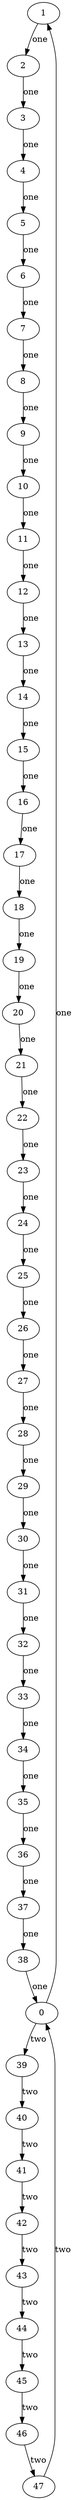 digraph  {
1;
2;
3;
4;
5;
6;
7;
8;
9;
10;
11;
12;
13;
14;
15;
16;
17;
18;
19;
20;
21;
22;
23;
24;
25;
26;
27;
28;
29;
30;
31;
32;
33;
34;
35;
36;
37;
38;
0;
39;
40;
41;
42;
43;
44;
45;
46;
47;
1 -> 2  [key=0, label=one];
2 -> 3  [key=0, label=one];
3 -> 4  [key=0, label=one];
4 -> 5  [key=0, label=one];
5 -> 6  [key=0, label=one];
6 -> 7  [key=0, label=one];
7 -> 8  [key=0, label=one];
8 -> 9  [key=0, label=one];
9 -> 10  [key=0, label=one];
10 -> 11  [key=0, label=one];
11 -> 12  [key=0, label=one];
12 -> 13  [key=0, label=one];
13 -> 14  [key=0, label=one];
14 -> 15  [key=0, label=one];
15 -> 16  [key=0, label=one];
16 -> 17  [key=0, label=one];
17 -> 18  [key=0, label=one];
18 -> 19  [key=0, label=one];
19 -> 20  [key=0, label=one];
20 -> 21  [key=0, label=one];
21 -> 22  [key=0, label=one];
22 -> 23  [key=0, label=one];
23 -> 24  [key=0, label=one];
24 -> 25  [key=0, label=one];
25 -> 26  [key=0, label=one];
26 -> 27  [key=0, label=one];
27 -> 28  [key=0, label=one];
28 -> 29  [key=0, label=one];
29 -> 30  [key=0, label=one];
30 -> 31  [key=0, label=one];
31 -> 32  [key=0, label=one];
32 -> 33  [key=0, label=one];
33 -> 34  [key=0, label=one];
34 -> 35  [key=0, label=one];
35 -> 36  [key=0, label=one];
36 -> 37  [key=0, label=one];
37 -> 38  [key=0, label=one];
38 -> 0  [key=0, label=one];
0 -> 1  [key=0, label=one];
0 -> 39  [key=0, label=two];
39 -> 40  [key=0, label=two];
40 -> 41  [key=0, label=two];
41 -> 42  [key=0, label=two];
42 -> 43  [key=0, label=two];
43 -> 44  [key=0, label=two];
44 -> 45  [key=0, label=two];
45 -> 46  [key=0, label=two];
46 -> 47  [key=0, label=two];
47 -> 0  [key=0, label=two];
}
